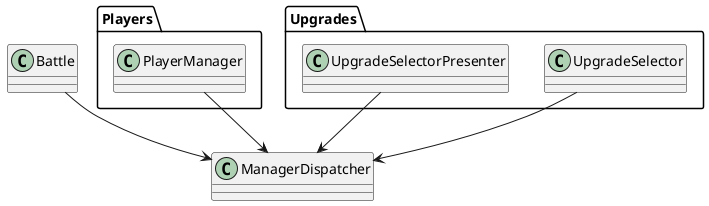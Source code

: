 @startuml
class ManagerDispatcher {
}
Battle --> ManagerDispatcher
Players.PlayerManager --> ManagerDispatcher
Upgrades.UpgradeSelector --> ManagerDispatcher
Upgrades.UpgradeSelectorPresenter --> ManagerDispatcher
@enduml
